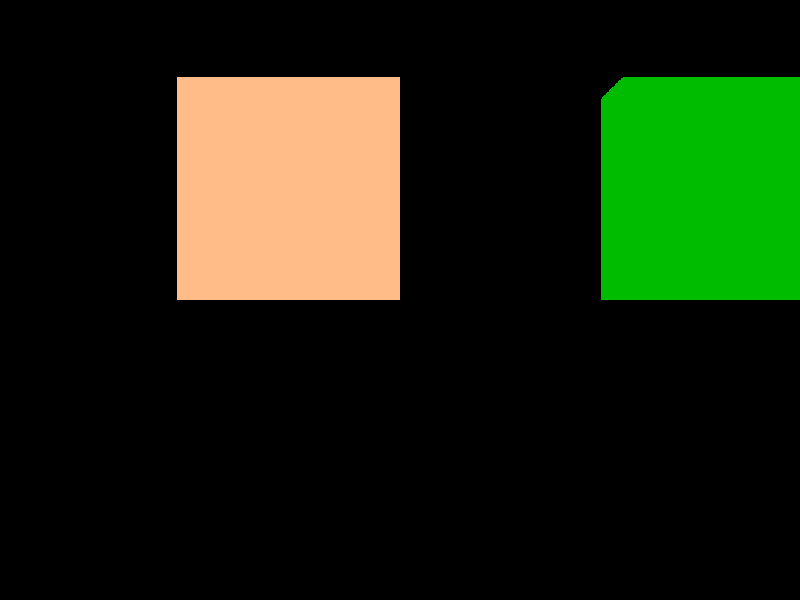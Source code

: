 // Generated by OpenSCAD!
// Source file: pov-export.scad

// Camera settings are at the bottom of this script

#version 3.7;
global_settings { assumed_gamma 1.0 }
#declare MATERIAL=finish { specular 0.5 roughness 0.001 reflection{0 0.63 fresnel} ambient 0 diffuse 0.6 conserve_energy }
#declare MATERIAL_INT=interior{ior 1.32}
mesh2 {
  vertex_vectors {
    3
, <-10, 0, 0>, <-10, 0, 10>, <-10, 10, 10>  }
  face_indices {
    1
, <0, 1, 2>
  }

  texture { pigment { color rgbf <1, 0.5, 0.25, 0.875> } }
  finish { MATERIAL } interior { MATERIAL_INT }
}
mesh2 {
  vertex_vectors {
    3
, <-10, 0, 0>, <-10, 10, 0>, <0, 10, 0>  }
  face_indices {
    1
, <0, 1, 2>
  }

  texture { pigment { color rgbf <1, 0.5, 0.25, 0.875> } }
  finish { MATERIAL } interior { MATERIAL_INT }
}
mesh2 {
  vertex_vectors {
    3
, <-10, 0, 0>, <-10, 10, 10>, <-10, 10, 0>  }
  face_indices {
    1
, <0, 1, 2>
  }

  texture { pigment { color rgbf <1, 0.5, 0.25, 0.875> } }
  finish { MATERIAL } interior { MATERIAL_INT }
}
mesh2 {
  vertex_vectors {
    3
, <-10, 0, 0>, <0, 0, 0>, <0, 0, 10>  }
  face_indices {
    1
, <0, 1, 2>
  }

  texture { pigment { color rgbf <1, 0.5, 0.25, 0.875> } }
  finish { MATERIAL } interior { MATERIAL_INT }
}
mesh2 {
  vertex_vectors {
    3
, <-10, 0, 0>, <0, 0, 10>, <-10, 0, 10>  }
  face_indices {
    1
, <0, 1, 2>
  }

  texture { pigment { color rgbf <1, 0.5, 0.25, 0.875> } }
  finish { MATERIAL } interior { MATERIAL_INT }
}
mesh2 {
  vertex_vectors {
    3
, <-10, 0, 0>, <0, 10, 0>, <0, 0, 0>  }
  face_indices {
    1
, <0, 1, 2>
  }

  texture { pigment { color rgbf <1, 0.5, 0.25, 0.875> } }
  finish { MATERIAL } interior { MATERIAL_INT }
}
mesh2 {
  vertex_vectors {
    3
, <-10, 0, 10>, <0, 0, 10>, <-10, 10, 10>  }
  face_indices {
    1
, <0, 1, 2>
  }

  texture { pigment { color rgbf <1, 0.5, 0.25, 0.875> } }
  finish { MATERIAL } interior { MATERIAL_INT }
}
mesh2 {
  vertex_vectors {
    3
, <-10, 10, 0>, <-10, 10, 10>, <0, 10, 0>  }
  face_indices {
    1
, <0, 1, 2>
  }

  texture { pigment { color rgbf <1, 0.5, 0.25, 0.875> } }
  finish { MATERIAL } interior { MATERIAL_INT }
}
mesh2 {
  vertex_vectors {
    3
, <-10, 10, 10>, <0, 0, 10>, <0, 10, 10>  }
  face_indices {
    1
, <0, 1, 2>
  }

  texture { pigment { color rgbf <1, 0.5, 0.25, 0.875> } }
  finish { MATERIAL } interior { MATERIAL_INT }
}
mesh2 {
  vertex_vectors {
    3
, <-10, 10, 10>, <0, 10, 10>, <0, 10, 0>  }
  face_indices {
    1
, <0, 1, 2>
  }

  texture { pigment { color rgbf <1, 0.5, 0.25, 0.875> } }
  finish { MATERIAL } interior { MATERIAL_INT }
}
mesh2 {
  vertex_vectors {
    3
, <0, 0, 0>, <0, 10, 0>, <0, 0, 10>  }
  face_indices {
    1
, <0, 1, 2>
  }

  texture { pigment { color rgbf <1, 0.5, 0.25, 0.875> } }
  finish { MATERIAL } interior { MATERIAL_INT }
}
mesh2 {
  vertex_vectors {
    3
, <0, 0, 10>, <0, 10, 0>, <0, 10, 10>  }
  face_indices {
    1
, <0, 1, 2>
  }

  texture { pigment { color rgbf <1, 0.5, 0.25, 0.875> } }
  finish { MATERIAL } interior { MATERIAL_INT }
}
mesh2 {
  vertex_vectors {
    3
, <10, 0, 0>, <10, 0, 10>, <10, 10, 10>  }
  face_indices {
    1
, <0, 1, 2>
  }

  texture { pigment { color rgbf <0, 0.501961, 0, 0> } }
  finish { MATERIAL } interior { MATERIAL_INT }
}
mesh2 {
  vertex_vectors {
    3
, <10, 0, 0>, <10, 10, 0>, <20, 10, 0>  }
  face_indices {
    1
, <0, 1, 2>
  }

  texture { pigment { color rgbf <0, 0.501961, 0, 0> } }
  finish { MATERIAL } interior { MATERIAL_INT }
}
mesh2 {
  vertex_vectors {
    3
, <10, 0, 0>, <10, 10, 10>, <10, 10, 0>  }
  face_indices {
    1
, <0, 1, 2>
  }

  texture { pigment { color rgbf <0, 0.501961, 0, 0> } }
  finish { MATERIAL } interior { MATERIAL_INT }
}
mesh2 {
  vertex_vectors {
    3
, <10, 0, 0>, <20, 0, 0>, <20, 0, 10>  }
  face_indices {
    1
, <0, 1, 2>
  }

  texture { pigment { color rgbf <0, 0.501961, 0, 0> } }
  finish { MATERIAL } interior { MATERIAL_INT }
}
mesh2 {
  vertex_vectors {
    3
, <10, 0, 0>, <20, 0, 10>, <10, 0, 10>  }
  face_indices {
    1
, <0, 1, 2>
  }

  texture { pigment { color rgbf <0, 0.501961, 0, 0> } }
  finish { MATERIAL } interior { MATERIAL_INT }
}
mesh2 {
  vertex_vectors {
    3
, <10, 0, 0>, <20, 10, 0>, <20, 0, 0>  }
  face_indices {
    1
, <0, 1, 2>
  }

  texture { pigment { color rgbf <0, 0.501961, 0, 0> } }
  finish { MATERIAL } interior { MATERIAL_INT }
}
mesh2 {
  vertex_vectors {
    3
, <10, 0, 10>, <20, 0, 10>, <10, 10, 10>  }
  face_indices {
    1
, <0, 1, 2>
  }

  texture { pigment { color rgbf <0, 0.501961, 0, 0> } }
  finish { MATERIAL } interior { MATERIAL_INT }
}
mesh2 {
  vertex_vectors {
    3
, <10, 10, 0>, <10, 10, 10>, <20, 10, 0>  }
  face_indices {
    1
, <0, 1, 2>
  }

  texture { pigment { color rgbf <0, 0.501961, 0, 0> } }
  finish { MATERIAL } interior { MATERIAL_INT }
}
mesh2 {
  vertex_vectors {
    3
, <10, 10, 10>, <20, 0, 10>, <20, 10, 10>  }
  face_indices {
    1
, <0, 1, 2>
  }

  texture { pigment { color rgbf <0, 0.501961, 0, 0> } }
  finish { MATERIAL } interior { MATERIAL_INT }
}
mesh2 {
  vertex_vectors {
    3
, <10, 10, 10>, <20, 10, 10>, <20, 10, 0>  }
  face_indices {
    1
, <0, 1, 2>
  }

  texture { pigment { color rgbf <0, 0.501961, 0, 0> } }
  finish { MATERIAL } interior { MATERIAL_INT }
}
mesh2 {
  vertex_vectors {
    3
, <20, 0, 0>, <20, 10, 0>, <20, 0, 10>  }
  face_indices {
    1
, <0, 1, 2>
  }

  texture { pigment { color rgbf <0, 0.501961, 0, 0> } }
  finish { MATERIAL } interior { MATERIAL_INT }
}
mesh2 {
  vertex_vectors {
    3
, <20, 0, 10>, <20, 10, 0>, <20, 10, 10>  }
  face_indices {
    1
, <0, 1, 2>
  }

  texture { pigment { color rgbf <0, 0.501961, 0, 0> } }
  finish { MATERIAL } interior { MATERIAL_INT }
}
light_source { <-70, -20, -20> color rgb <0.2, 0.2, 0.2> }
light_source { <-70, -20, 5> color rgb <0.2, 0.2, 0.2> }
light_source { <-70, -20, 30> color rgb <0.2, 0.2, 0.2> }
light_source { <-70, 5, -20> color rgb <0.2, 0.2, 0.2> }
light_source { <-70, 5, 5> color rgb <0.2, 0.2, 0.2> }
light_source { <-70, 5, 30> color rgb <0.2, 0.2, 0.2> }
light_source { <-70, 30, -20> color rgb <0.2, 0.2, 0.2> }
light_source { <-70, 30, 5> color rgb <0.2, 0.2, 0.2> }
light_source { <-70, 30, 30> color rgb <0.2, 0.2, 0.2> }
light_source { <5, -20, -20> color rgb <0.2, 0.2, 0.2> }
light_source { <5, -20, 5> color rgb <0.2, 0.2, 0.2> }
light_source { <5, -20, 30> color rgb <0.2, 0.2, 0.2> }
light_source { <5, 5, -20> color rgb <0.2, 0.2, 0.2> }
light_source { <5, 5, 5> color rgb <0.2, 0.2, 0.2> }
light_source { <5, 5, 30> color rgb <0.2, 0.2, 0.2> }
light_source { <5, 30, -20> color rgb <0.2, 0.2, 0.2> }
light_source { <5, 30, 5> color rgb <0.2, 0.2, 0.2> }
light_source { <5, 30, 30> color rgb <0.2, 0.2, 0.2> }
light_source { <80, -20, -20> color rgb <0.2, 0.2, 0.2> }
light_source { <80, -20, 5> color rgb <0.2, 0.2, 0.2> }
light_source { <80, -20, 30> color rgb <0.2, 0.2, 0.2> }
light_source { <80, 5, -20> color rgb <0.2, 0.2, 0.2> }
light_source { <80, 5, 5> color rgb <0.2, 0.2, 0.2> }
light_source { <80, 5, 30> color rgb <0.2, 0.2, 0.2> }
light_source { <80, 30, -20> color rgb <0.2, 0.2, 0.2> }
light_source { <80, 30, 5> color rgb <0.2, 0.2, 0.2> }
light_source { <80, 30, 30> color rgb <0.2, 0.2, 0.2> }
camera { look_at <0, 0, 0>
 location <0, 0, 100>
 angle 22.5 up <0, 1, 0> right <1, 0, 0> sky <0, 1, 0> right -x*image_width/image_height
translate <0, 0, 0>
rotate <0, 0 + clock * 3, 0 + clock>
}
#include "rad_def.inc"
global_settings { photons { count 20000 autostop 0 jitter .4 } radiosity { Rad_Settings(Radiosity_Normal, off, off) } }
